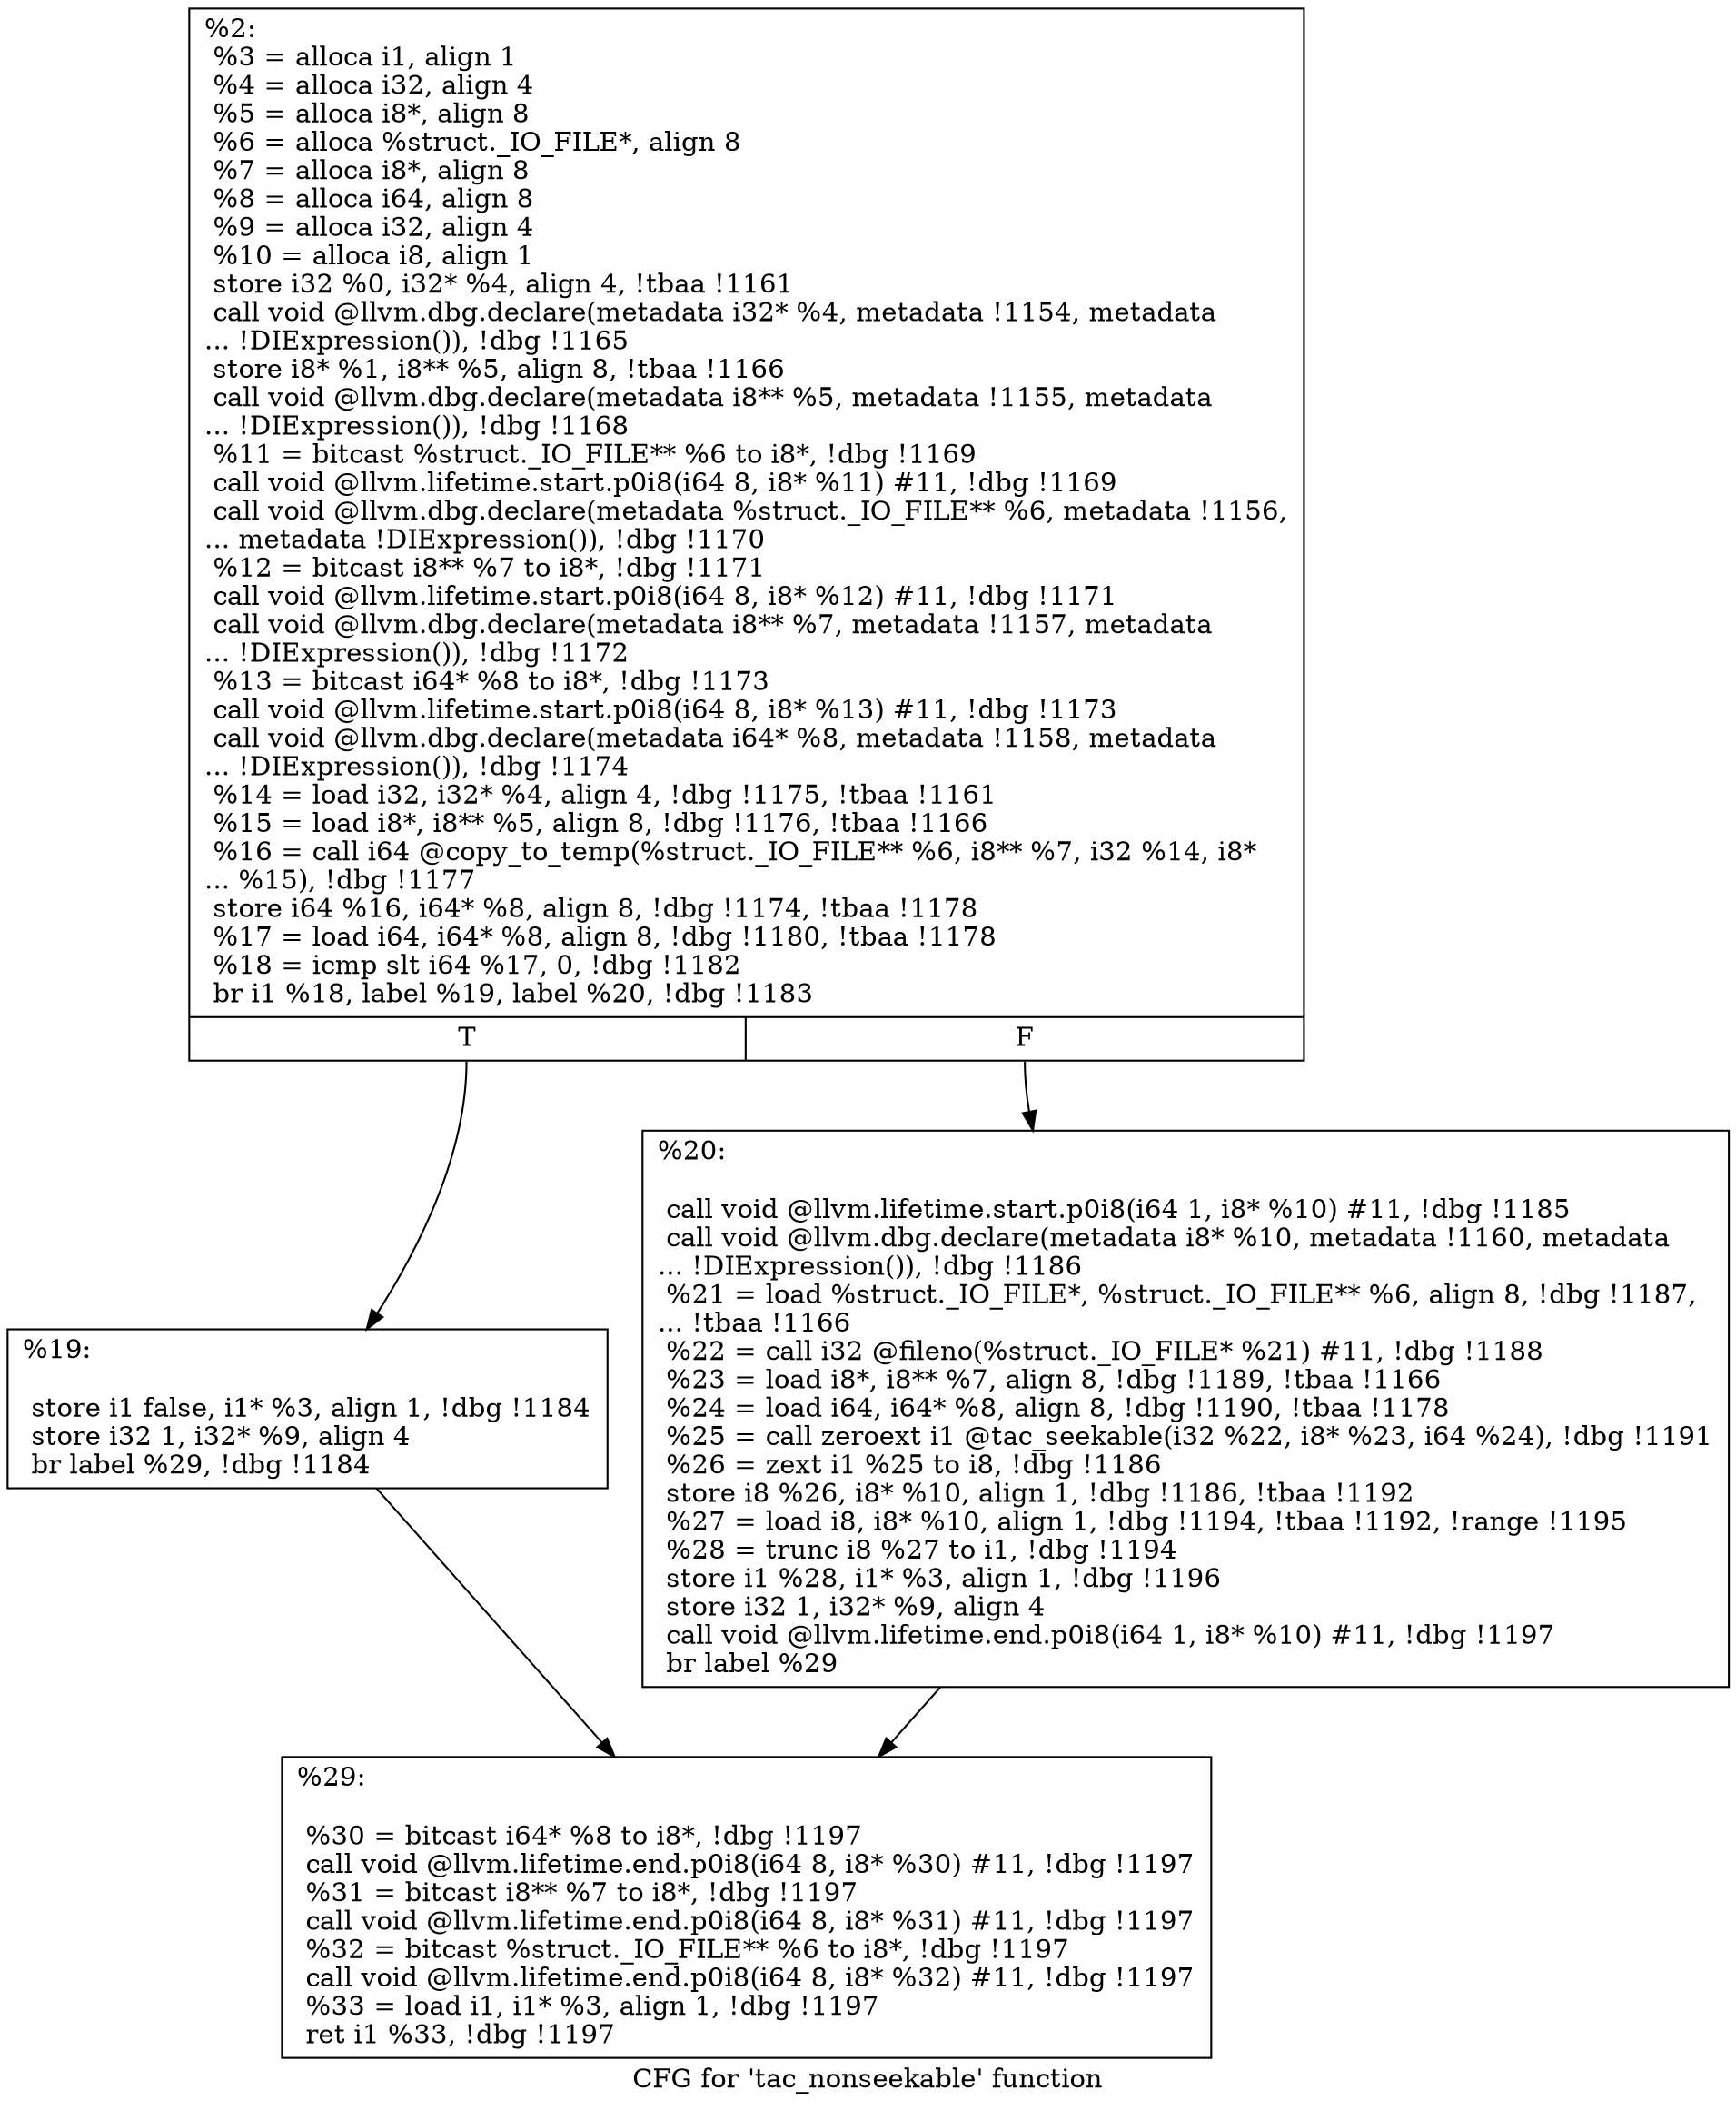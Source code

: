 digraph "CFG for 'tac_nonseekable' function" {
	label="CFG for 'tac_nonseekable' function";

	Node0x120d790 [shape=record,label="{%2:\l  %3 = alloca i1, align 1\l  %4 = alloca i32, align 4\l  %5 = alloca i8*, align 8\l  %6 = alloca %struct._IO_FILE*, align 8\l  %7 = alloca i8*, align 8\l  %8 = alloca i64, align 8\l  %9 = alloca i32, align 4\l  %10 = alloca i8, align 1\l  store i32 %0, i32* %4, align 4, !tbaa !1161\l  call void @llvm.dbg.declare(metadata i32* %4, metadata !1154, metadata\l... !DIExpression()), !dbg !1165\l  store i8* %1, i8** %5, align 8, !tbaa !1166\l  call void @llvm.dbg.declare(metadata i8** %5, metadata !1155, metadata\l... !DIExpression()), !dbg !1168\l  %11 = bitcast %struct._IO_FILE** %6 to i8*, !dbg !1169\l  call void @llvm.lifetime.start.p0i8(i64 8, i8* %11) #11, !dbg !1169\l  call void @llvm.dbg.declare(metadata %struct._IO_FILE** %6, metadata !1156,\l... metadata !DIExpression()), !dbg !1170\l  %12 = bitcast i8** %7 to i8*, !dbg !1171\l  call void @llvm.lifetime.start.p0i8(i64 8, i8* %12) #11, !dbg !1171\l  call void @llvm.dbg.declare(metadata i8** %7, metadata !1157, metadata\l... !DIExpression()), !dbg !1172\l  %13 = bitcast i64* %8 to i8*, !dbg !1173\l  call void @llvm.lifetime.start.p0i8(i64 8, i8* %13) #11, !dbg !1173\l  call void @llvm.dbg.declare(metadata i64* %8, metadata !1158, metadata\l... !DIExpression()), !dbg !1174\l  %14 = load i32, i32* %4, align 4, !dbg !1175, !tbaa !1161\l  %15 = load i8*, i8** %5, align 8, !dbg !1176, !tbaa !1166\l  %16 = call i64 @copy_to_temp(%struct._IO_FILE** %6, i8** %7, i32 %14, i8*\l... %15), !dbg !1177\l  store i64 %16, i64* %8, align 8, !dbg !1174, !tbaa !1178\l  %17 = load i64, i64* %8, align 8, !dbg !1180, !tbaa !1178\l  %18 = icmp slt i64 %17, 0, !dbg !1182\l  br i1 %18, label %19, label %20, !dbg !1183\l|{<s0>T|<s1>F}}"];
	Node0x120d790:s0 -> Node0x1210ac0;
	Node0x120d790:s1 -> Node0x1210ba0;
	Node0x1210ac0 [shape=record,label="{%19:\l\l  store i1 false, i1* %3, align 1, !dbg !1184\l  store i32 1, i32* %9, align 4\l  br label %29, !dbg !1184\l}"];
	Node0x1210ac0 -> Node0x1210bf0;
	Node0x1210ba0 [shape=record,label="{%20:\l\l  call void @llvm.lifetime.start.p0i8(i64 1, i8* %10) #11, !dbg !1185\l  call void @llvm.dbg.declare(metadata i8* %10, metadata !1160, metadata\l... !DIExpression()), !dbg !1186\l  %21 = load %struct._IO_FILE*, %struct._IO_FILE** %6, align 8, !dbg !1187,\l... !tbaa !1166\l  %22 = call i32 @fileno(%struct._IO_FILE* %21) #11, !dbg !1188\l  %23 = load i8*, i8** %7, align 8, !dbg !1189, !tbaa !1166\l  %24 = load i64, i64* %8, align 8, !dbg !1190, !tbaa !1178\l  %25 = call zeroext i1 @tac_seekable(i32 %22, i8* %23, i64 %24), !dbg !1191\l  %26 = zext i1 %25 to i8, !dbg !1186\l  store i8 %26, i8* %10, align 1, !dbg !1186, !tbaa !1192\l  %27 = load i8, i8* %10, align 1, !dbg !1194, !tbaa !1192, !range !1195\l  %28 = trunc i8 %27 to i1, !dbg !1194\l  store i1 %28, i1* %3, align 1, !dbg !1196\l  store i32 1, i32* %9, align 4\l  call void @llvm.lifetime.end.p0i8(i64 1, i8* %10) #11, !dbg !1197\l  br label %29\l}"];
	Node0x1210ba0 -> Node0x1210bf0;
	Node0x1210bf0 [shape=record,label="{%29:\l\l  %30 = bitcast i64* %8 to i8*, !dbg !1197\l  call void @llvm.lifetime.end.p0i8(i64 8, i8* %30) #11, !dbg !1197\l  %31 = bitcast i8** %7 to i8*, !dbg !1197\l  call void @llvm.lifetime.end.p0i8(i64 8, i8* %31) #11, !dbg !1197\l  %32 = bitcast %struct._IO_FILE** %6 to i8*, !dbg !1197\l  call void @llvm.lifetime.end.p0i8(i64 8, i8* %32) #11, !dbg !1197\l  %33 = load i1, i1* %3, align 1, !dbg !1197\l  ret i1 %33, !dbg !1197\l}"];
}
